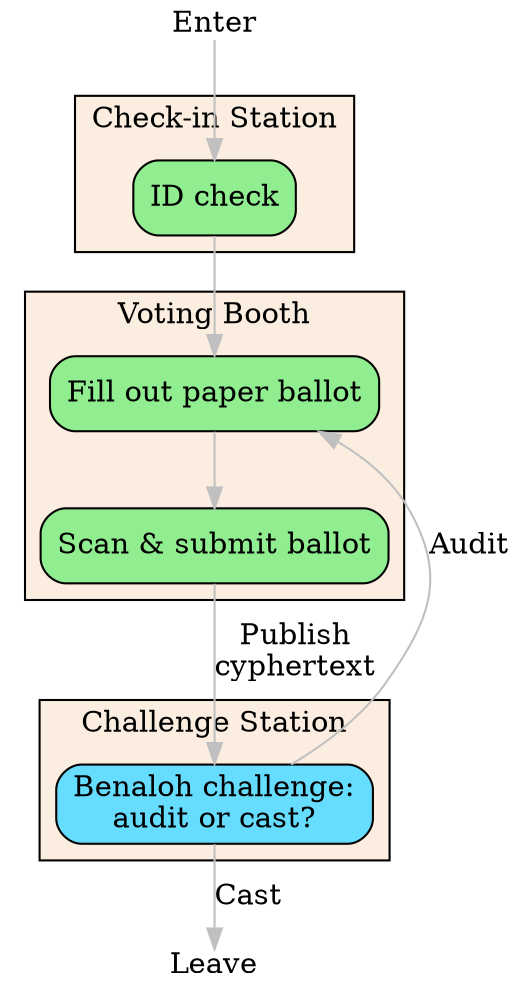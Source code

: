 digraph current_workflow {
  rankdir=TB
  bgcolor=transparent
  node [shape=box, style="rounded,filled", fillcolor=lightgreen]
  edge [color=grey]

  Enter [shape=plain,fillcolor=transparent]
  Leave [shape=plain,fillcolor=transparent]
  subgraph cluster_votingbooth {
    bgcolor="#fbeee0"
    label="Voting Booth"
    submit_ballot [label="Scan & submit ballot"]
    fill_out_ballot -> submit_ballot
  }
  subgraph cluster_checkin {
    bgcolor="#fbeee0"
    label="Check-in Station"
    id_check [label="ID check"]
    fill_out_ballot [label="Fill out paper ballot"]
    id_check -> fill_out_ballot
  }
  subgraph cluster_challenge {
    bgcolor="#fbeee0"
    label="Challenge Station"
    audit_or_cast [label="Benaloh challenge:\naudit or cast?",fillcolor="#66ddff"] // blue
  }
  // TODO separate post
  // subgraph cluster_verify {
  //   label="verify tally"
  //   verify_vote_included -> verify_tally
  // }
  Enter -> id_check
  submit_ballot -> audit_or_cast [label="Publish\ncyphertext"]
  audit_or_cast -> fill_out_ballot [label="Audit", weight=0]
  // audit_or_cast -> verify_vote_included [label="cast"]
  audit_or_cast -> Leave [label="Cast"]
  // verify_vote_included -> Leave
  // verify_tally -> Leave
}
